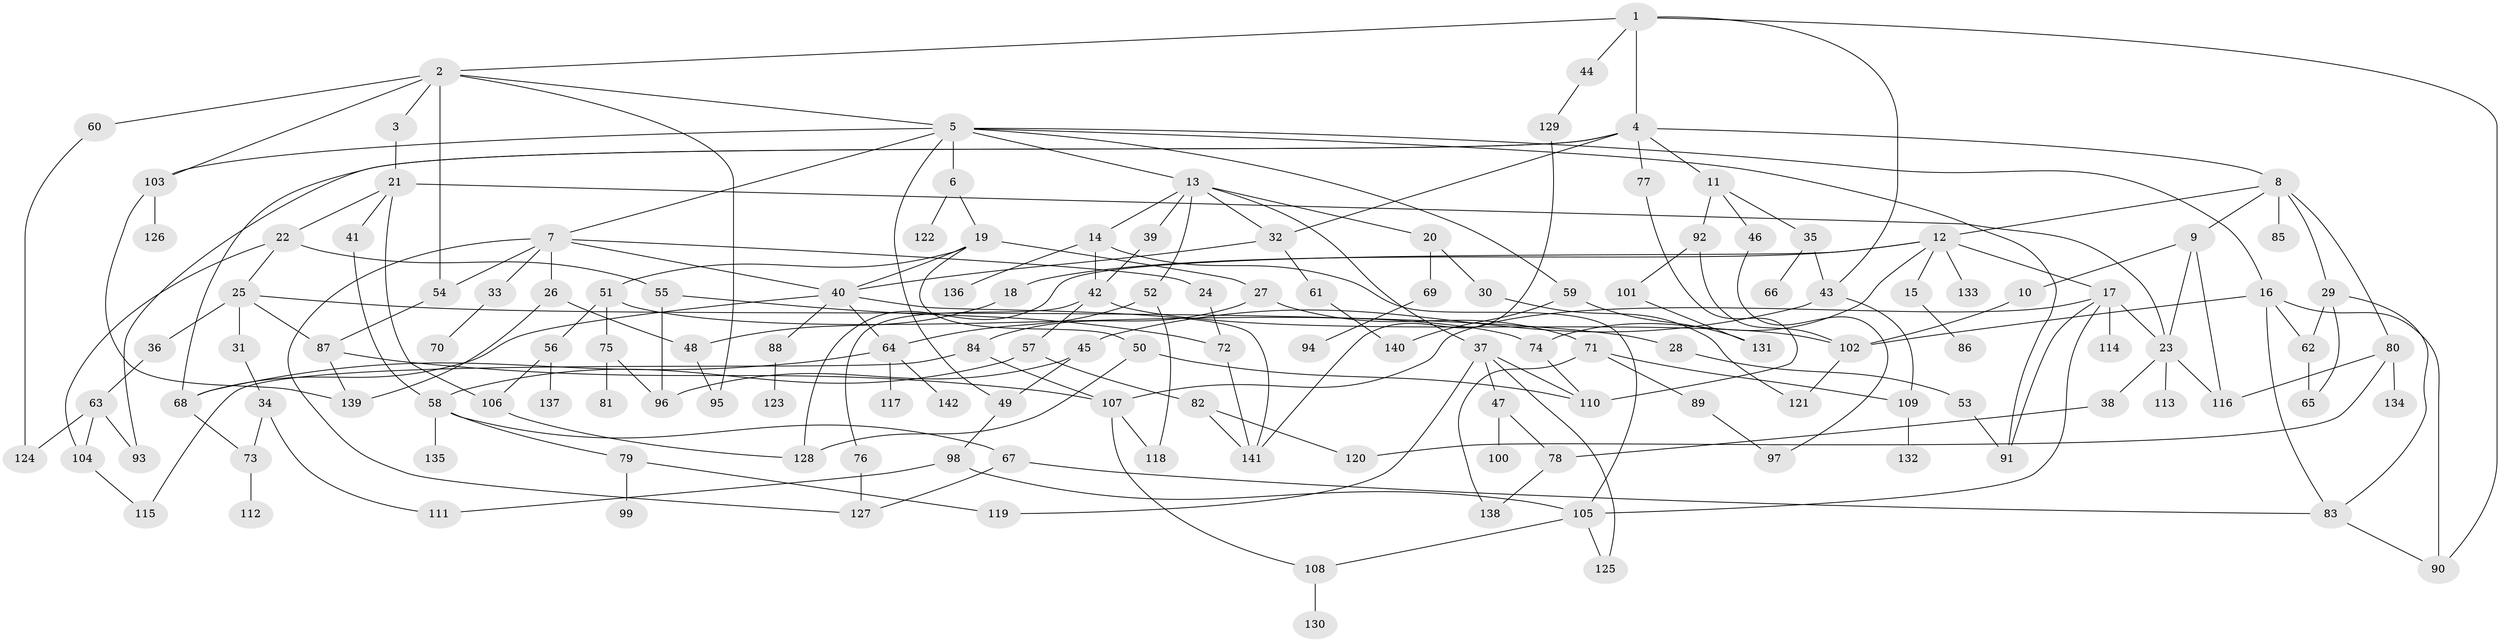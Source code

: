 // coarse degree distribution, {7: 0.04040404040404041, 4: 0.08080808080808081, 5: 0.10101010101010101, 2: 0.23232323232323232, 3: 0.29292929292929293, 6: 0.020202020202020204, 1: 0.20202020202020202, 12: 0.010101010101010102, 8: 0.010101010101010102, 19: 0.010101010101010102}
// Generated by graph-tools (version 1.1) at 2025/45/03/04/25 21:45:49]
// undirected, 142 vertices, 210 edges
graph export_dot {
graph [start="1"]
  node [color=gray90,style=filled];
  1;
  2;
  3;
  4;
  5;
  6;
  7;
  8;
  9;
  10;
  11;
  12;
  13;
  14;
  15;
  16;
  17;
  18;
  19;
  20;
  21;
  22;
  23;
  24;
  25;
  26;
  27;
  28;
  29;
  30;
  31;
  32;
  33;
  34;
  35;
  36;
  37;
  38;
  39;
  40;
  41;
  42;
  43;
  44;
  45;
  46;
  47;
  48;
  49;
  50;
  51;
  52;
  53;
  54;
  55;
  56;
  57;
  58;
  59;
  60;
  61;
  62;
  63;
  64;
  65;
  66;
  67;
  68;
  69;
  70;
  71;
  72;
  73;
  74;
  75;
  76;
  77;
  78;
  79;
  80;
  81;
  82;
  83;
  84;
  85;
  86;
  87;
  88;
  89;
  90;
  91;
  92;
  93;
  94;
  95;
  96;
  97;
  98;
  99;
  100;
  101;
  102;
  103;
  104;
  105;
  106;
  107;
  108;
  109;
  110;
  111;
  112;
  113;
  114;
  115;
  116;
  117;
  118;
  119;
  120;
  121;
  122;
  123;
  124;
  125;
  126;
  127;
  128;
  129;
  130;
  131;
  132;
  133;
  134;
  135;
  136;
  137;
  138;
  139;
  140;
  141;
  142;
  1 -- 2;
  1 -- 4;
  1 -- 44;
  1 -- 90;
  1 -- 43;
  2 -- 3;
  2 -- 5;
  2 -- 60;
  2 -- 103;
  2 -- 54;
  2 -- 95;
  3 -- 21;
  4 -- 8;
  4 -- 11;
  4 -- 32;
  4 -- 77;
  4 -- 93;
  4 -- 68;
  5 -- 6;
  5 -- 7;
  5 -- 13;
  5 -- 16;
  5 -- 49;
  5 -- 59;
  5 -- 91;
  5 -- 103;
  6 -- 19;
  6 -- 122;
  7 -- 24;
  7 -- 26;
  7 -- 33;
  7 -- 40;
  7 -- 54;
  7 -- 127;
  8 -- 9;
  8 -- 12;
  8 -- 29;
  8 -- 80;
  8 -- 85;
  9 -- 10;
  9 -- 116;
  9 -- 23;
  10 -- 102;
  11 -- 35;
  11 -- 46;
  11 -- 92;
  12 -- 15;
  12 -- 17;
  12 -- 18;
  12 -- 74;
  12 -- 133;
  12 -- 128;
  13 -- 14;
  13 -- 20;
  13 -- 37;
  13 -- 39;
  13 -- 52;
  13 -- 32;
  14 -- 42;
  14 -- 105;
  14 -- 136;
  15 -- 86;
  16 -- 62;
  16 -- 83;
  16 -- 102;
  16 -- 90;
  17 -- 23;
  17 -- 114;
  17 -- 105;
  17 -- 107;
  17 -- 91;
  18 -- 48;
  19 -- 27;
  19 -- 50;
  19 -- 51;
  19 -- 40;
  20 -- 30;
  20 -- 69;
  21 -- 22;
  21 -- 41;
  21 -- 106;
  21 -- 23;
  22 -- 25;
  22 -- 55;
  22 -- 104;
  23 -- 38;
  23 -- 113;
  23 -- 116;
  24 -- 72;
  25 -- 28;
  25 -- 31;
  25 -- 36;
  25 -- 87;
  26 -- 48;
  26 -- 139;
  27 -- 71;
  27 -- 84;
  28 -- 53;
  29 -- 65;
  29 -- 62;
  29 -- 83;
  30 -- 121;
  31 -- 34;
  32 -- 61;
  32 -- 40;
  33 -- 70;
  34 -- 111;
  34 -- 73;
  35 -- 43;
  35 -- 66;
  36 -- 63;
  37 -- 47;
  37 -- 110;
  37 -- 119;
  37 -- 125;
  38 -- 78;
  39 -- 42;
  40 -- 64;
  40 -- 88;
  40 -- 68;
  40 -- 141;
  41 -- 58;
  42 -- 57;
  42 -- 76;
  42 -- 102;
  43 -- 45;
  43 -- 109;
  44 -- 129;
  45 -- 49;
  45 -- 96;
  46 -- 97;
  47 -- 78;
  47 -- 100;
  48 -- 95;
  49 -- 98;
  50 -- 110;
  50 -- 128;
  51 -- 56;
  51 -- 75;
  51 -- 74;
  52 -- 118;
  52 -- 64;
  53 -- 91;
  54 -- 87;
  55 -- 72;
  55 -- 96;
  56 -- 137;
  56 -- 106;
  57 -- 58;
  57 -- 82;
  58 -- 67;
  58 -- 79;
  58 -- 135;
  59 -- 140;
  59 -- 131;
  60 -- 124;
  61 -- 140;
  62 -- 65;
  63 -- 104;
  63 -- 93;
  63 -- 124;
  64 -- 68;
  64 -- 117;
  64 -- 142;
  67 -- 127;
  67 -- 83;
  68 -- 73;
  69 -- 94;
  71 -- 89;
  71 -- 109;
  71 -- 138;
  72 -- 141;
  73 -- 112;
  74 -- 110;
  75 -- 81;
  75 -- 96;
  76 -- 127;
  77 -- 110;
  78 -- 138;
  79 -- 99;
  79 -- 119;
  80 -- 120;
  80 -- 134;
  80 -- 116;
  82 -- 141;
  82 -- 120;
  83 -- 90;
  84 -- 115;
  84 -- 107;
  87 -- 107;
  87 -- 139;
  88 -- 123;
  89 -- 97;
  92 -- 101;
  92 -- 102;
  98 -- 105;
  98 -- 111;
  101 -- 131;
  102 -- 121;
  103 -- 126;
  103 -- 139;
  104 -- 115;
  105 -- 108;
  105 -- 125;
  106 -- 128;
  107 -- 118;
  107 -- 108;
  108 -- 130;
  109 -- 132;
  129 -- 141;
}
